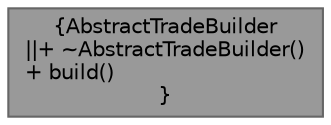 digraph "AbstractTradeBuilder"
{
 // INTERACTIVE_SVG=YES
 // LATEX_PDF_SIZE
  bgcolor="transparent";
  edge [fontname=Helvetica,fontsize=10,labelfontname=Helvetica,labelfontsize=10];
  node [fontname=Helvetica,fontsize=10,shape=box,height=0.2,width=0.4];
  Node1 [label="{AbstractTradeBuilder\n||+ ~AbstractTradeBuilder()\l+ build()\l}",height=0.2,width=0.4,color="gray40", fillcolor="grey60", style="filled", fontcolor="black",tooltip="TradeBuilder base class."];
}
